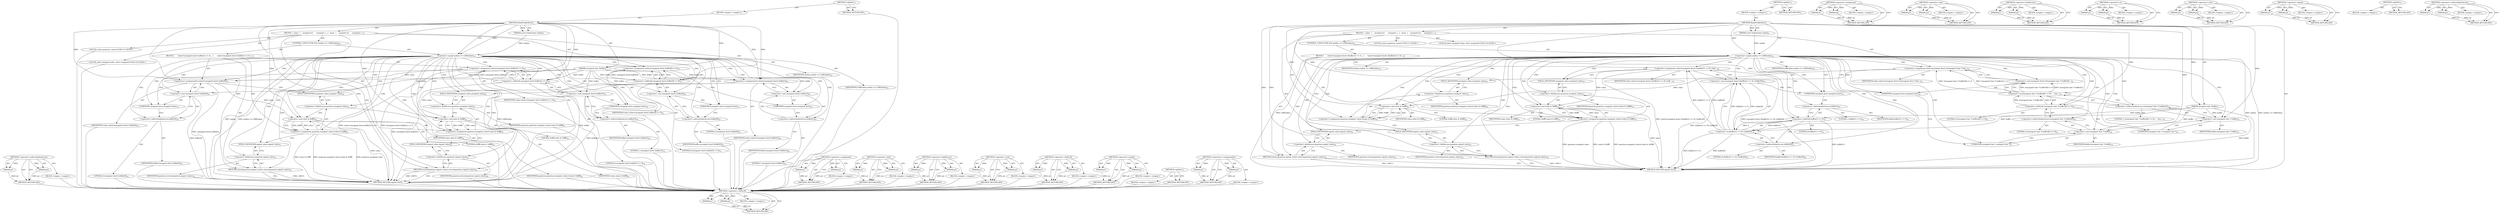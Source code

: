 digraph "&lt;operators&gt;.assignmentOr" {
vulnerable_118 [label=<(METHOD,&lt;operator&gt;.shiftLeft)>];
vulnerable_119 [label=<(PARAM,p1)>];
vulnerable_120 [label=<(PARAM,p2)>];
vulnerable_121 [label=<(BLOCK,&lt;empty&gt;,&lt;empty&gt;)>];
vulnerable_122 [label=<(METHOD_RETURN,ANY)>];
vulnerable_6 [label=<(METHOD,&lt;global&gt;)<SUB>1</SUB>>];
vulnerable_7 [label=<(BLOCK,&lt;empty&gt;,&lt;empty&gt;)<SUB>1</SUB>>];
vulnerable_8 [label=<(METHOD,ReadProfileShort)<SUB>1</SUB>>];
vulnerable_9 [label=<(PARAM,const EndianType endian)<SUB>1</SUB>>];
vulnerable_10 [label=<(PARAM,unsigned char *buffer)<SUB>2</SUB>>];
vulnerable_11 [label=<(BLOCK,{
  union
  {
    unsigned int
      unsigned_v...,{
  union
  {
    unsigned int
      unsigned_v...)<SUB>3</SUB>>];
vulnerable_12 [label="<(LOCAL,union quantum: union)<SUB>11</SUB>>"];
vulnerable_13 [label="<(LOCAL,short unsigned value: short unsigned)<SUB>14</SUB>>"];
vulnerable_14 [label=<(CONTROL_STRUCTURE,IF,if (endian == LSBEndian))<SUB>16</SUB>>];
vulnerable_15 [label=<(&lt;operator&gt;.equals,endian == LSBEndian)<SUB>16</SUB>>];
vulnerable_16 [label=<(IDENTIFIER,endian,endian == LSBEndian)<SUB>16</SUB>>];
vulnerable_17 [label=<(IDENTIFIER,LSBEndian,endian == LSBEndian)<SUB>16</SUB>>];
vulnerable_18 [label=<(BLOCK,{
      value=(unsigned short) ((buffer[1] &lt;&lt; 8...,{
      value=(unsigned short) ((buffer[1] &lt;&lt; 8...)<SUB>17</SUB>>];
vulnerable_19 [label=<(&lt;operator&gt;.assignment,value=(unsigned short) ((buffer[1] &lt;&lt; 8) | buff...)<SUB>18</SUB>>];
vulnerable_20 [label=<(IDENTIFIER,value,value=(unsigned short) ((buffer[1] &lt;&lt; 8) | buff...)<SUB>18</SUB>>];
vulnerable_21 [label=<(&lt;operator&gt;.cast,(unsigned short) ((buffer[1] &lt;&lt; 8) | buffer[0]))<SUB>18</SUB>>];
vulnerable_22 [label=<(UNKNOWN,unsigned short,unsigned short)<SUB>18</SUB>>];
vulnerable_23 [label=<(&lt;operator&gt;.or,(buffer[1] &lt;&lt; 8) | buffer[0])<SUB>18</SUB>>];
vulnerable_24 [label=<(&lt;operator&gt;.shiftLeft,buffer[1] &lt;&lt; 8)<SUB>18</SUB>>];
vulnerable_25 [label=<(&lt;operator&gt;.indirectIndexAccess,buffer[1])<SUB>18</SUB>>];
vulnerable_26 [label=<(IDENTIFIER,buffer,buffer[1] &lt;&lt; 8)<SUB>18</SUB>>];
vulnerable_27 [label=<(LITERAL,1,buffer[1] &lt;&lt; 8)<SUB>18</SUB>>];
vulnerable_28 [label=<(LITERAL,8,buffer[1] &lt;&lt; 8)<SUB>18</SUB>>];
vulnerable_29 [label=<(&lt;operator&gt;.indirectIndexAccess,buffer[0])<SUB>18</SUB>>];
vulnerable_30 [label=<(IDENTIFIER,buffer,(buffer[1] &lt;&lt; 8) | buffer[0])<SUB>18</SUB>>];
vulnerable_31 [label=<(LITERAL,0,(buffer[1] &lt;&lt; 8) | buffer[0])<SUB>18</SUB>>];
vulnerable_32 [label=<(&lt;operator&gt;.assignment,quantum.unsigned_value=(value &amp; 0xffff))<SUB>19</SUB>>];
vulnerable_33 [label=<(&lt;operator&gt;.fieldAccess,quantum.unsigned_value)<SUB>19</SUB>>];
vulnerable_34 [label=<(IDENTIFIER,quantum,quantum.unsigned_value=(value &amp; 0xffff))<SUB>19</SUB>>];
vulnerable_35 [label=<(FIELD_IDENTIFIER,unsigned_value,unsigned_value)<SUB>19</SUB>>];
vulnerable_36 [label=<(&lt;operator&gt;.and,value &amp; 0xffff)<SUB>19</SUB>>];
vulnerable_37 [label=<(IDENTIFIER,value,value &amp; 0xffff)<SUB>19</SUB>>];
vulnerable_38 [label=<(LITERAL,0xffff,value &amp; 0xffff)<SUB>19</SUB>>];
vulnerable_39 [label=<(RETURN,return(quantum.signed_value);,return(quantum.signed_value);)<SUB>20</SUB>>];
vulnerable_40 [label=<(&lt;operator&gt;.fieldAccess,quantum.signed_value)<SUB>20</SUB>>];
vulnerable_41 [label=<(IDENTIFIER,quantum,return(quantum.signed_value);)<SUB>20</SUB>>];
vulnerable_42 [label=<(FIELD_IDENTIFIER,signed_value,signed_value)<SUB>20</SUB>>];
vulnerable_43 [label=<(&lt;operator&gt;.assignment,value=(unsigned short) ((((unsigned char *) buf...)<SUB>22</SUB>>];
vulnerable_44 [label=<(IDENTIFIER,value,value=(unsigned short) ((((unsigned char *) buf...)<SUB>22</SUB>>];
vulnerable_45 [label=<(&lt;operator&gt;.cast,(unsigned short) ((((unsigned char *) buffer)[0...)<SUB>22</SUB>>];
vulnerable_46 [label=<(UNKNOWN,unsigned short,unsigned short)<SUB>22</SUB>>];
vulnerable_47 [label=<(&lt;operator&gt;.or,(((unsigned char *) buffer)[0] &lt;&lt; 8) |
    ((un...)<SUB>22</SUB>>];
vulnerable_48 [label=<(&lt;operator&gt;.shiftLeft,((unsigned char *) buffer)[0] &lt;&lt; 8)<SUB>22</SUB>>];
vulnerable_49 [label=<(&lt;operator&gt;.indirectIndexAccess,((unsigned char *) buffer)[0])<SUB>22</SUB>>];
vulnerable_50 [label=<(&lt;operator&gt;.cast,(unsigned char *) buffer)<SUB>22</SUB>>];
vulnerable_51 [label=<(UNKNOWN,unsigned char *,unsigned char *)<SUB>22</SUB>>];
vulnerable_52 [label=<(IDENTIFIER,buffer,(unsigned char *) buffer)<SUB>22</SUB>>];
vulnerable_53 [label=<(LITERAL,0,((unsigned char *) buffer)[0] &lt;&lt; 8)<SUB>22</SUB>>];
vulnerable_54 [label=<(LITERAL,8,((unsigned char *) buffer)[0] &lt;&lt; 8)<SUB>22</SUB>>];
vulnerable_55 [label=<(&lt;operator&gt;.indirectIndexAccess,((unsigned char *) buffer)[1])<SUB>23</SUB>>];
vulnerable_56 [label=<(&lt;operator&gt;.cast,(unsigned char *) buffer)<SUB>23</SUB>>];
vulnerable_57 [label=<(UNKNOWN,unsigned char *,unsigned char *)<SUB>23</SUB>>];
vulnerable_58 [label=<(IDENTIFIER,buffer,(unsigned char *) buffer)<SUB>23</SUB>>];
vulnerable_59 [label=<(LITERAL,1,(((unsigned char *) buffer)[0] &lt;&lt; 8) |
    ((un...)<SUB>23</SUB>>];
vulnerable_60 [label=<(&lt;operator&gt;.assignment,quantum.unsigned_value=(value &amp; 0xffff))<SUB>24</SUB>>];
vulnerable_61 [label=<(&lt;operator&gt;.fieldAccess,quantum.unsigned_value)<SUB>24</SUB>>];
vulnerable_62 [label=<(IDENTIFIER,quantum,quantum.unsigned_value=(value &amp; 0xffff))<SUB>24</SUB>>];
vulnerable_63 [label=<(FIELD_IDENTIFIER,unsigned_value,unsigned_value)<SUB>24</SUB>>];
vulnerable_64 [label=<(&lt;operator&gt;.and,value &amp; 0xffff)<SUB>24</SUB>>];
vulnerable_65 [label=<(IDENTIFIER,value,value &amp; 0xffff)<SUB>24</SUB>>];
vulnerable_66 [label=<(LITERAL,0xffff,value &amp; 0xffff)<SUB>24</SUB>>];
vulnerable_67 [label=<(RETURN,return(quantum.signed_value);,return(quantum.signed_value);)<SUB>25</SUB>>];
vulnerable_68 [label=<(&lt;operator&gt;.fieldAccess,quantum.signed_value)<SUB>25</SUB>>];
vulnerable_69 [label=<(IDENTIFIER,quantum,return(quantum.signed_value);)<SUB>25</SUB>>];
vulnerable_70 [label=<(FIELD_IDENTIFIER,signed_value,signed_value)<SUB>25</SUB>>];
vulnerable_71 [label=<(METHOD_RETURN,signed short)<SUB>1</SUB>>];
vulnerable_73 [label=<(METHOD_RETURN,ANY)<SUB>1</SUB>>];
vulnerable_103 [label=<(METHOD,&lt;operator&gt;.assignment)>];
vulnerable_104 [label=<(PARAM,p1)>];
vulnerable_105 [label=<(PARAM,p2)>];
vulnerable_106 [label=<(BLOCK,&lt;empty&gt;,&lt;empty&gt;)>];
vulnerable_107 [label=<(METHOD_RETURN,ANY)>];
vulnerable_133 [label=<(METHOD,&lt;operator&gt;.and)>];
vulnerable_134 [label=<(PARAM,p1)>];
vulnerable_135 [label=<(PARAM,p2)>];
vulnerable_136 [label=<(BLOCK,&lt;empty&gt;,&lt;empty&gt;)>];
vulnerable_137 [label=<(METHOD_RETURN,ANY)>];
vulnerable_128 [label=<(METHOD,&lt;operator&gt;.fieldAccess)>];
vulnerable_129 [label=<(PARAM,p1)>];
vulnerable_130 [label=<(PARAM,p2)>];
vulnerable_131 [label=<(BLOCK,&lt;empty&gt;,&lt;empty&gt;)>];
vulnerable_132 [label=<(METHOD_RETURN,ANY)>];
vulnerable_113 [label=<(METHOD,&lt;operator&gt;.or)>];
vulnerable_114 [label=<(PARAM,p1)>];
vulnerable_115 [label=<(PARAM,p2)>];
vulnerable_116 [label=<(BLOCK,&lt;empty&gt;,&lt;empty&gt;)>];
vulnerable_117 [label=<(METHOD_RETURN,ANY)>];
vulnerable_108 [label=<(METHOD,&lt;operator&gt;.cast)>];
vulnerable_109 [label=<(PARAM,p1)>];
vulnerable_110 [label=<(PARAM,p2)>];
vulnerable_111 [label=<(BLOCK,&lt;empty&gt;,&lt;empty&gt;)>];
vulnerable_112 [label=<(METHOD_RETURN,ANY)>];
vulnerable_98 [label=<(METHOD,&lt;operator&gt;.equals)>];
vulnerable_99 [label=<(PARAM,p1)>];
vulnerable_100 [label=<(PARAM,p2)>];
vulnerable_101 [label=<(BLOCK,&lt;empty&gt;,&lt;empty&gt;)>];
vulnerable_102 [label=<(METHOD_RETURN,ANY)>];
vulnerable_92 [label=<(METHOD,&lt;global&gt;)<SUB>1</SUB>>];
vulnerable_93 [label=<(BLOCK,&lt;empty&gt;,&lt;empty&gt;)>];
vulnerable_94 [label=<(METHOD_RETURN,ANY)>];
vulnerable_123 [label=<(METHOD,&lt;operator&gt;.indirectIndexAccess)>];
vulnerable_124 [label=<(PARAM,p1)>];
vulnerable_125 [label=<(PARAM,p2)>];
vulnerable_126 [label=<(BLOCK,&lt;empty&gt;,&lt;empty&gt;)>];
vulnerable_127 [label=<(METHOD_RETURN,ANY)>];
fixed_120 [label=<(METHOD,&lt;operator&gt;.indirectIndexAccess)>];
fixed_121 [label=<(PARAM,p1)>];
fixed_122 [label=<(PARAM,p2)>];
fixed_123 [label=<(BLOCK,&lt;empty&gt;,&lt;empty&gt;)>];
fixed_124 [label=<(METHOD_RETURN,ANY)>];
fixed_6 [label=<(METHOD,&lt;global&gt;)<SUB>1</SUB>>];
fixed_7 [label=<(BLOCK,&lt;empty&gt;,&lt;empty&gt;)<SUB>1</SUB>>];
fixed_8 [label=<(METHOD,ReadProfileShort)<SUB>1</SUB>>];
fixed_9 [label=<(PARAM,const EndianType endian)<SUB>1</SUB>>];
fixed_10 [label=<(PARAM,unsigned char *buffer)<SUB>2</SUB>>];
fixed_11 [label=<(BLOCK,{
  union
  {
    unsigned int
      unsigned_v...,{
  union
  {
    unsigned int
      unsigned_v...)<SUB>3</SUB>>];
fixed_12 [label="<(LOCAL,union quantum: union)<SUB>11</SUB>>"];
fixed_13 [label="<(LOCAL,short unsigned value: short unsigned)<SUB>14</SUB>>"];
fixed_14 [label=<(CONTROL_STRUCTURE,IF,if (endian == LSBEndian))<SUB>16</SUB>>];
fixed_15 [label=<(&lt;operator&gt;.equals,endian == LSBEndian)<SUB>16</SUB>>];
fixed_16 [label=<(IDENTIFIER,endian,endian == LSBEndian)<SUB>16</SUB>>];
fixed_17 [label=<(IDENTIFIER,LSBEndian,endian == LSBEndian)<SUB>16</SUB>>];
fixed_18 [label=<(BLOCK,{
      value=(unsigned short) buffer[1] &lt;&lt; 8;
...,{
      value=(unsigned short) buffer[1] &lt;&lt; 8;
...)<SUB>17</SUB>>];
fixed_19 [label=<(&lt;operator&gt;.assignment,value=(unsigned short) buffer[1] &lt;&lt; 8)<SUB>18</SUB>>];
fixed_20 [label=<(IDENTIFIER,value,value=(unsigned short) buffer[1] &lt;&lt; 8)<SUB>18</SUB>>];
fixed_21 [label=<(&lt;operator&gt;.shiftLeft,(unsigned short) buffer[1] &lt;&lt; 8)<SUB>18</SUB>>];
fixed_22 [label=<(&lt;operator&gt;.cast,(unsigned short) buffer[1])<SUB>18</SUB>>];
fixed_23 [label=<(UNKNOWN,unsigned short,unsigned short)<SUB>18</SUB>>];
fixed_24 [label=<(&lt;operator&gt;.indirectIndexAccess,buffer[1])<SUB>18</SUB>>];
fixed_25 [label=<(IDENTIFIER,buffer,(unsigned short) buffer[1])<SUB>18</SUB>>];
fixed_26 [label=<(LITERAL,1,(unsigned short) buffer[1])<SUB>18</SUB>>];
fixed_27 [label=<(LITERAL,8,(unsigned short) buffer[1] &lt;&lt; 8)<SUB>18</SUB>>];
fixed_28 [label=<(&lt;operators&gt;.assignmentOr,value|=(unsigned short) buffer[0])<SUB>19</SUB>>];
fixed_29 [label=<(IDENTIFIER,value,value|=(unsigned short) buffer[0])<SUB>19</SUB>>];
fixed_30 [label=<(&lt;operator&gt;.cast,(unsigned short) buffer[0])<SUB>19</SUB>>];
fixed_31 [label=<(UNKNOWN,unsigned short,unsigned short)<SUB>19</SUB>>];
fixed_32 [label=<(&lt;operator&gt;.indirectIndexAccess,buffer[0])<SUB>19</SUB>>];
fixed_33 [label=<(IDENTIFIER,buffer,(unsigned short) buffer[0])<SUB>19</SUB>>];
fixed_34 [label=<(LITERAL,0,(unsigned short) buffer[0])<SUB>19</SUB>>];
fixed_35 [label=<(&lt;operator&gt;.assignment,quantum.unsigned_value=value &amp; 0xffff)<SUB>20</SUB>>];
fixed_36 [label=<(&lt;operator&gt;.fieldAccess,quantum.unsigned_value)<SUB>20</SUB>>];
fixed_37 [label=<(IDENTIFIER,quantum,quantum.unsigned_value=value &amp; 0xffff)<SUB>20</SUB>>];
fixed_38 [label=<(FIELD_IDENTIFIER,unsigned_value,unsigned_value)<SUB>20</SUB>>];
fixed_39 [label=<(&lt;operator&gt;.and,value &amp; 0xffff)<SUB>20</SUB>>];
fixed_40 [label=<(IDENTIFIER,value,value &amp; 0xffff)<SUB>20</SUB>>];
fixed_41 [label=<(LITERAL,0xffff,value &amp; 0xffff)<SUB>20</SUB>>];
fixed_42 [label=<(RETURN,return(quantum.signed_value);,return(quantum.signed_value);)<SUB>21</SUB>>];
fixed_43 [label=<(&lt;operator&gt;.fieldAccess,quantum.signed_value)<SUB>21</SUB>>];
fixed_44 [label=<(IDENTIFIER,quantum,return(quantum.signed_value);)<SUB>21</SUB>>];
fixed_45 [label=<(FIELD_IDENTIFIER,signed_value,signed_value)<SUB>21</SUB>>];
fixed_46 [label=<(&lt;operator&gt;.assignment,value=(unsigned short) buffer[0] &lt;&lt; 8)<SUB>23</SUB>>];
fixed_47 [label=<(IDENTIFIER,value,value=(unsigned short) buffer[0] &lt;&lt; 8)<SUB>23</SUB>>];
fixed_48 [label=<(&lt;operator&gt;.shiftLeft,(unsigned short) buffer[0] &lt;&lt; 8)<SUB>23</SUB>>];
fixed_49 [label=<(&lt;operator&gt;.cast,(unsigned short) buffer[0])<SUB>23</SUB>>];
fixed_50 [label=<(UNKNOWN,unsigned short,unsigned short)<SUB>23</SUB>>];
fixed_51 [label=<(&lt;operator&gt;.indirectIndexAccess,buffer[0])<SUB>23</SUB>>];
fixed_52 [label=<(IDENTIFIER,buffer,(unsigned short) buffer[0])<SUB>23</SUB>>];
fixed_53 [label=<(LITERAL,0,(unsigned short) buffer[0])<SUB>23</SUB>>];
fixed_54 [label=<(LITERAL,8,(unsigned short) buffer[0] &lt;&lt; 8)<SUB>23</SUB>>];
fixed_55 [label=<(&lt;operators&gt;.assignmentOr,value|=(unsigned short) buffer[1])<SUB>24</SUB>>];
fixed_56 [label=<(IDENTIFIER,value,value|=(unsigned short) buffer[1])<SUB>24</SUB>>];
fixed_57 [label=<(&lt;operator&gt;.cast,(unsigned short) buffer[1])<SUB>24</SUB>>];
fixed_58 [label=<(UNKNOWN,unsigned short,unsigned short)<SUB>24</SUB>>];
fixed_59 [label=<(&lt;operator&gt;.indirectIndexAccess,buffer[1])<SUB>24</SUB>>];
fixed_60 [label=<(IDENTIFIER,buffer,(unsigned short) buffer[1])<SUB>24</SUB>>];
fixed_61 [label=<(LITERAL,1,(unsigned short) buffer[1])<SUB>24</SUB>>];
fixed_62 [label=<(&lt;operator&gt;.assignment,quantum.unsigned_value=value &amp; 0xffff)<SUB>25</SUB>>];
fixed_63 [label=<(&lt;operator&gt;.fieldAccess,quantum.unsigned_value)<SUB>25</SUB>>];
fixed_64 [label=<(IDENTIFIER,quantum,quantum.unsigned_value=value &amp; 0xffff)<SUB>25</SUB>>];
fixed_65 [label=<(FIELD_IDENTIFIER,unsigned_value,unsigned_value)<SUB>25</SUB>>];
fixed_66 [label=<(&lt;operator&gt;.and,value &amp; 0xffff)<SUB>25</SUB>>];
fixed_67 [label=<(IDENTIFIER,value,value &amp; 0xffff)<SUB>25</SUB>>];
fixed_68 [label=<(LITERAL,0xffff,value &amp; 0xffff)<SUB>25</SUB>>];
fixed_69 [label=<(RETURN,return(quantum.signed_value);,return(quantum.signed_value);)<SUB>26</SUB>>];
fixed_70 [label=<(&lt;operator&gt;.fieldAccess,quantum.signed_value)<SUB>26</SUB>>];
fixed_71 [label=<(IDENTIFIER,quantum,return(quantum.signed_value);)<SUB>26</SUB>>];
fixed_72 [label=<(FIELD_IDENTIFIER,signed_value,signed_value)<SUB>26</SUB>>];
fixed_73 [label=<(METHOD_RETURN,signed short)<SUB>1</SUB>>];
fixed_75 [label=<(METHOD_RETURN,ANY)<SUB>1</SUB>>];
fixed_105 [label=<(METHOD,&lt;operator&gt;.assignment)>];
fixed_106 [label=<(PARAM,p1)>];
fixed_107 [label=<(PARAM,p2)>];
fixed_108 [label=<(BLOCK,&lt;empty&gt;,&lt;empty&gt;)>];
fixed_109 [label=<(METHOD_RETURN,ANY)>];
fixed_135 [label=<(METHOD,&lt;operator&gt;.and)>];
fixed_136 [label=<(PARAM,p1)>];
fixed_137 [label=<(PARAM,p2)>];
fixed_138 [label=<(BLOCK,&lt;empty&gt;,&lt;empty&gt;)>];
fixed_139 [label=<(METHOD_RETURN,ANY)>];
fixed_130 [label=<(METHOD,&lt;operator&gt;.fieldAccess)>];
fixed_131 [label=<(PARAM,p1)>];
fixed_132 [label=<(PARAM,p2)>];
fixed_133 [label=<(BLOCK,&lt;empty&gt;,&lt;empty&gt;)>];
fixed_134 [label=<(METHOD_RETURN,ANY)>];
fixed_115 [label=<(METHOD,&lt;operator&gt;.cast)>];
fixed_116 [label=<(PARAM,p1)>];
fixed_117 [label=<(PARAM,p2)>];
fixed_118 [label=<(BLOCK,&lt;empty&gt;,&lt;empty&gt;)>];
fixed_119 [label=<(METHOD_RETURN,ANY)>];
fixed_110 [label=<(METHOD,&lt;operator&gt;.shiftLeft)>];
fixed_111 [label=<(PARAM,p1)>];
fixed_112 [label=<(PARAM,p2)>];
fixed_113 [label=<(BLOCK,&lt;empty&gt;,&lt;empty&gt;)>];
fixed_114 [label=<(METHOD_RETURN,ANY)>];
fixed_100 [label=<(METHOD,&lt;operator&gt;.equals)>];
fixed_101 [label=<(PARAM,p1)>];
fixed_102 [label=<(PARAM,p2)>];
fixed_103 [label=<(BLOCK,&lt;empty&gt;,&lt;empty&gt;)>];
fixed_104 [label=<(METHOD_RETURN,ANY)>];
fixed_94 [label=<(METHOD,&lt;global&gt;)<SUB>1</SUB>>];
fixed_95 [label=<(BLOCK,&lt;empty&gt;,&lt;empty&gt;)>];
fixed_96 [label=<(METHOD_RETURN,ANY)>];
fixed_125 [label=<(METHOD,&lt;operators&gt;.assignmentOr)>];
fixed_126 [label=<(PARAM,p1)>];
fixed_127 [label=<(PARAM,p2)>];
fixed_128 [label=<(BLOCK,&lt;empty&gt;,&lt;empty&gt;)>];
fixed_129 [label=<(METHOD_RETURN,ANY)>];
vulnerable_118 -> vulnerable_119  [key=0, label="AST: "];
vulnerable_118 -> vulnerable_119  [key=1, label="DDG: "];
vulnerable_118 -> vulnerable_121  [key=0, label="AST: "];
vulnerable_118 -> vulnerable_120  [key=0, label="AST: "];
vulnerable_118 -> vulnerable_120  [key=1, label="DDG: "];
vulnerable_118 -> vulnerable_122  [key=0, label="AST: "];
vulnerable_118 -> vulnerable_122  [key=1, label="CFG: "];
vulnerable_119 -> vulnerable_122  [key=0, label="DDG: p1"];
vulnerable_120 -> vulnerable_122  [key=0, label="DDG: p2"];
vulnerable_6 -> vulnerable_7  [key=0, label="AST: "];
vulnerable_6 -> vulnerable_73  [key=0, label="AST: "];
vulnerable_6 -> vulnerable_73  [key=1, label="CFG: "];
vulnerable_7 -> vulnerable_8  [key=0, label="AST: "];
vulnerable_8 -> vulnerable_9  [key=0, label="AST: "];
vulnerable_8 -> vulnerable_9  [key=1, label="DDG: "];
vulnerable_8 -> vulnerable_10  [key=0, label="AST: "];
vulnerable_8 -> vulnerable_10  [key=1, label="DDG: "];
vulnerable_8 -> vulnerable_11  [key=0, label="AST: "];
vulnerable_8 -> vulnerable_71  [key=0, label="AST: "];
vulnerable_8 -> vulnerable_15  [key=0, label="CFG: "];
vulnerable_8 -> vulnerable_15  [key=1, label="DDG: "];
vulnerable_8 -> vulnerable_67  [key=0, label="DDG: "];
vulnerable_8 -> vulnerable_39  [key=0, label="DDG: "];
vulnerable_8 -> vulnerable_64  [key=0, label="DDG: "];
vulnerable_8 -> vulnerable_36  [key=0, label="DDG: "];
vulnerable_8 -> vulnerable_48  [key=0, label="DDG: "];
vulnerable_8 -> vulnerable_56  [key=0, label="DDG: "];
vulnerable_8 -> vulnerable_24  [key=0, label="DDG: "];
vulnerable_8 -> vulnerable_50  [key=0, label="DDG: "];
vulnerable_9 -> vulnerable_15  [key=0, label="DDG: endian"];
vulnerable_10 -> vulnerable_71  [key=0, label="DDG: buffer"];
vulnerable_10 -> vulnerable_23  [key=0, label="DDG: buffer"];
vulnerable_10 -> vulnerable_56  [key=0, label="DDG: buffer"];
vulnerable_10 -> vulnerable_24  [key=0, label="DDG: buffer"];
vulnerable_10 -> vulnerable_50  [key=0, label="DDG: buffer"];
vulnerable_11 -> vulnerable_12  [key=0, label="AST: "];
vulnerable_11 -> vulnerable_13  [key=0, label="AST: "];
vulnerable_11 -> vulnerable_14  [key=0, label="AST: "];
vulnerable_11 -> vulnerable_43  [key=0, label="AST: "];
vulnerable_11 -> vulnerable_60  [key=0, label="AST: "];
vulnerable_11 -> vulnerable_67  [key=0, label="AST: "];
vulnerable_14 -> vulnerable_15  [key=0, label="AST: "];
vulnerable_14 -> vulnerable_18  [key=0, label="AST: "];
vulnerable_15 -> vulnerable_16  [key=0, label="AST: "];
vulnerable_15 -> vulnerable_17  [key=0, label="AST: "];
vulnerable_15 -> vulnerable_22  [key=0, label="CFG: "];
vulnerable_15 -> vulnerable_22  [key=1, label="CDG: "];
vulnerable_15 -> vulnerable_46  [key=0, label="CFG: "];
vulnerable_15 -> vulnerable_46  [key=1, label="CDG: "];
vulnerable_15 -> vulnerable_71  [key=0, label="DDG: endian"];
vulnerable_15 -> vulnerable_71  [key=1, label="DDG: endian == LSBEndian"];
vulnerable_15 -> vulnerable_71  [key=2, label="DDG: LSBEndian"];
vulnerable_15 -> vulnerable_47  [key=0, label="CDG: "];
vulnerable_15 -> vulnerable_21  [key=0, label="CDG: "];
vulnerable_15 -> vulnerable_48  [key=0, label="CDG: "];
vulnerable_15 -> vulnerable_32  [key=0, label="CDG: "];
vulnerable_15 -> vulnerable_68  [key=0, label="CDG: "];
vulnerable_15 -> vulnerable_49  [key=0, label="CDG: "];
vulnerable_15 -> vulnerable_60  [key=0, label="CDG: "];
vulnerable_15 -> vulnerable_64  [key=0, label="CDG: "];
vulnerable_15 -> vulnerable_42  [key=0, label="CDG: "];
vulnerable_15 -> vulnerable_51  [key=0, label="CDG: "];
vulnerable_15 -> vulnerable_57  [key=0, label="CDG: "];
vulnerable_15 -> vulnerable_19  [key=0, label="CDG: "];
vulnerable_15 -> vulnerable_25  [key=0, label="CDG: "];
vulnerable_15 -> vulnerable_56  [key=0, label="CDG: "];
vulnerable_15 -> vulnerable_67  [key=0, label="CDG: "];
vulnerable_15 -> vulnerable_45  [key=0, label="CDG: "];
vulnerable_15 -> vulnerable_40  [key=0, label="CDG: "];
vulnerable_15 -> vulnerable_29  [key=0, label="CDG: "];
vulnerable_15 -> vulnerable_50  [key=0, label="CDG: "];
vulnerable_15 -> vulnerable_35  [key=0, label="CDG: "];
vulnerable_15 -> vulnerable_43  [key=0, label="CDG: "];
vulnerable_15 -> vulnerable_24  [key=0, label="CDG: "];
vulnerable_15 -> vulnerable_33  [key=0, label="CDG: "];
vulnerable_15 -> vulnerable_61  [key=0, label="CDG: "];
vulnerable_15 -> vulnerable_23  [key=0, label="CDG: "];
vulnerable_15 -> vulnerable_36  [key=0, label="CDG: "];
vulnerable_15 -> vulnerable_70  [key=0, label="CDG: "];
vulnerable_15 -> vulnerable_63  [key=0, label="CDG: "];
vulnerable_15 -> vulnerable_55  [key=0, label="CDG: "];
vulnerable_15 -> vulnerable_39  [key=0, label="CDG: "];
vulnerable_18 -> vulnerable_19  [key=0, label="AST: "];
vulnerable_18 -> vulnerable_32  [key=0, label="AST: "];
vulnerable_18 -> vulnerable_39  [key=0, label="AST: "];
vulnerable_19 -> vulnerable_20  [key=0, label="AST: "];
vulnerable_19 -> vulnerable_21  [key=0, label="AST: "];
vulnerable_19 -> vulnerable_35  [key=0, label="CFG: "];
vulnerable_19 -> vulnerable_71  [key=0, label="DDG: (unsigned short) ((buffer[1] &lt;&lt; 8) | buffer[0])"];
vulnerable_19 -> vulnerable_71  [key=1, label="DDG: value=(unsigned short) ((buffer[1] &lt;&lt; 8) | buffer[0])"];
vulnerable_19 -> vulnerable_36  [key=0, label="DDG: value"];
vulnerable_21 -> vulnerable_22  [key=0, label="AST: "];
vulnerable_21 -> vulnerable_23  [key=0, label="AST: "];
vulnerable_21 -> vulnerable_19  [key=0, label="CFG: "];
vulnerable_21 -> vulnerable_71  [key=0, label="DDG: (buffer[1] &lt;&lt; 8) | buffer[0]"];
vulnerable_22 -> vulnerable_25  [key=0, label="CFG: "];
vulnerable_23 -> vulnerable_24  [key=0, label="AST: "];
vulnerable_23 -> vulnerable_29  [key=0, label="AST: "];
vulnerable_23 -> vulnerable_21  [key=0, label="CFG: "];
vulnerable_23 -> vulnerable_21  [key=1, label="DDG: buffer[1] &lt;&lt; 8"];
vulnerable_23 -> vulnerable_21  [key=2, label="DDG: buffer[0]"];
vulnerable_23 -> vulnerable_71  [key=0, label="DDG: buffer[1] &lt;&lt; 8"];
vulnerable_23 -> vulnerable_71  [key=1, label="DDG: buffer[0]"];
vulnerable_23 -> vulnerable_19  [key=0, label="DDG: buffer[1] &lt;&lt; 8"];
vulnerable_23 -> vulnerable_19  [key=1, label="DDG: buffer[0]"];
vulnerable_24 -> vulnerable_25  [key=0, label="AST: "];
vulnerable_24 -> vulnerable_28  [key=0, label="AST: "];
vulnerable_24 -> vulnerable_29  [key=0, label="CFG: "];
vulnerable_24 -> vulnerable_71  [key=0, label="DDG: buffer[1]"];
vulnerable_24 -> vulnerable_23  [key=0, label="DDG: buffer[1]"];
vulnerable_24 -> vulnerable_23  [key=1, label="DDG: 8"];
vulnerable_25 -> vulnerable_26  [key=0, label="AST: "];
vulnerable_25 -> vulnerable_27  [key=0, label="AST: "];
vulnerable_25 -> vulnerable_24  [key=0, label="CFG: "];
vulnerable_29 -> vulnerable_30  [key=0, label="AST: "];
vulnerable_29 -> vulnerable_31  [key=0, label="AST: "];
vulnerable_29 -> vulnerable_23  [key=0, label="CFG: "];
vulnerable_32 -> vulnerable_33  [key=0, label="AST: "];
vulnerable_32 -> vulnerable_36  [key=0, label="AST: "];
vulnerable_32 -> vulnerable_42  [key=0, label="CFG: "];
vulnerable_32 -> vulnerable_71  [key=0, label="DDG: quantum.unsigned_value"];
vulnerable_32 -> vulnerable_71  [key=1, label="DDG: value &amp; 0xffff"];
vulnerable_32 -> vulnerable_71  [key=2, label="DDG: quantum.unsigned_value=(value &amp; 0xffff)"];
vulnerable_33 -> vulnerable_34  [key=0, label="AST: "];
vulnerable_33 -> vulnerable_35  [key=0, label="AST: "];
vulnerable_33 -> vulnerable_36  [key=0, label="CFG: "];
vulnerable_35 -> vulnerable_33  [key=0, label="CFG: "];
vulnerable_36 -> vulnerable_37  [key=0, label="AST: "];
vulnerable_36 -> vulnerable_38  [key=0, label="AST: "];
vulnerable_36 -> vulnerable_32  [key=0, label="CFG: "];
vulnerable_36 -> vulnerable_32  [key=1, label="DDG: value"];
vulnerable_36 -> vulnerable_32  [key=2, label="DDG: 0xffff"];
vulnerable_36 -> vulnerable_71  [key=0, label="DDG: value"];
vulnerable_39 -> vulnerable_40  [key=0, label="AST: "];
vulnerable_39 -> vulnerable_71  [key=0, label="CFG: "];
vulnerable_39 -> vulnerable_71  [key=1, label="DDG: &lt;RET&gt;"];
vulnerable_40 -> vulnerable_41  [key=0, label="AST: "];
vulnerable_40 -> vulnerable_42  [key=0, label="AST: "];
vulnerable_40 -> vulnerable_39  [key=0, label="CFG: "];
vulnerable_42 -> vulnerable_40  [key=0, label="CFG: "];
vulnerable_43 -> vulnerable_44  [key=0, label="AST: "];
vulnerable_43 -> vulnerable_45  [key=0, label="AST: "];
vulnerable_43 -> vulnerable_63  [key=0, label="CFG: "];
vulnerable_43 -> vulnerable_64  [key=0, label="DDG: value"];
vulnerable_45 -> vulnerable_46  [key=0, label="AST: "];
vulnerable_45 -> vulnerable_47  [key=0, label="AST: "];
vulnerable_45 -> vulnerable_43  [key=0, label="CFG: "];
vulnerable_46 -> vulnerable_51  [key=0, label="CFG: "];
vulnerable_47 -> vulnerable_48  [key=0, label="AST: "];
vulnerable_47 -> vulnerable_55  [key=0, label="AST: "];
vulnerable_47 -> vulnerable_45  [key=0, label="CFG: "];
vulnerable_47 -> vulnerable_45  [key=1, label="DDG: ((unsigned char *) buffer)[0] &lt;&lt; 8"];
vulnerable_47 -> vulnerable_45  [key=2, label="DDG: ((unsigned char *) buffer)[1]"];
vulnerable_47 -> vulnerable_43  [key=0, label="DDG: ((unsigned char *) buffer)[0] &lt;&lt; 8"];
vulnerable_47 -> vulnerable_43  [key=1, label="DDG: ((unsigned char *) buffer)[1]"];
vulnerable_48 -> vulnerable_49  [key=0, label="AST: "];
vulnerable_48 -> vulnerable_54  [key=0, label="AST: "];
vulnerable_48 -> vulnerable_57  [key=0, label="CFG: "];
vulnerable_48 -> vulnerable_47  [key=0, label="DDG: ((unsigned char *) buffer)[0]"];
vulnerable_48 -> vulnerable_47  [key=1, label="DDG: 8"];
vulnerable_49 -> vulnerable_50  [key=0, label="AST: "];
vulnerable_49 -> vulnerable_53  [key=0, label="AST: "];
vulnerable_49 -> vulnerable_48  [key=0, label="CFG: "];
vulnerable_50 -> vulnerable_51  [key=0, label="AST: "];
vulnerable_50 -> vulnerable_52  [key=0, label="AST: "];
vulnerable_50 -> vulnerable_49  [key=0, label="CFG: "];
vulnerable_51 -> vulnerable_50  [key=0, label="CFG: "];
vulnerable_55 -> vulnerable_56  [key=0, label="AST: "];
vulnerable_55 -> vulnerable_59  [key=0, label="AST: "];
vulnerable_55 -> vulnerable_47  [key=0, label="CFG: "];
vulnerable_56 -> vulnerable_57  [key=0, label="AST: "];
vulnerable_56 -> vulnerable_58  [key=0, label="AST: "];
vulnerable_56 -> vulnerable_55  [key=0, label="CFG: "];
vulnerable_57 -> vulnerable_56  [key=0, label="CFG: "];
vulnerable_60 -> vulnerable_61  [key=0, label="AST: "];
vulnerable_60 -> vulnerable_64  [key=0, label="AST: "];
vulnerable_60 -> vulnerable_70  [key=0, label="CFG: "];
vulnerable_61 -> vulnerable_62  [key=0, label="AST: "];
vulnerable_61 -> vulnerable_63  [key=0, label="AST: "];
vulnerable_61 -> vulnerable_64  [key=0, label="CFG: "];
vulnerable_63 -> vulnerable_61  [key=0, label="CFG: "];
vulnerable_64 -> vulnerable_65  [key=0, label="AST: "];
vulnerable_64 -> vulnerable_66  [key=0, label="AST: "];
vulnerable_64 -> vulnerable_60  [key=0, label="CFG: "];
vulnerable_64 -> vulnerable_60  [key=1, label="DDG: value"];
vulnerable_64 -> vulnerable_60  [key=2, label="DDG: 0xffff"];
vulnerable_67 -> vulnerable_68  [key=0, label="AST: "];
vulnerable_67 -> vulnerable_71  [key=0, label="CFG: "];
vulnerable_67 -> vulnerable_71  [key=1, label="DDG: &lt;RET&gt;"];
vulnerable_68 -> vulnerable_69  [key=0, label="AST: "];
vulnerable_68 -> vulnerable_70  [key=0, label="AST: "];
vulnerable_68 -> vulnerable_67  [key=0, label="CFG: "];
vulnerable_70 -> vulnerable_68  [key=0, label="CFG: "];
vulnerable_103 -> vulnerable_104  [key=0, label="AST: "];
vulnerable_103 -> vulnerable_104  [key=1, label="DDG: "];
vulnerable_103 -> vulnerable_106  [key=0, label="AST: "];
vulnerable_103 -> vulnerable_105  [key=0, label="AST: "];
vulnerable_103 -> vulnerable_105  [key=1, label="DDG: "];
vulnerable_103 -> vulnerable_107  [key=0, label="AST: "];
vulnerable_103 -> vulnerable_107  [key=1, label="CFG: "];
vulnerable_104 -> vulnerable_107  [key=0, label="DDG: p1"];
vulnerable_105 -> vulnerable_107  [key=0, label="DDG: p2"];
vulnerable_133 -> vulnerable_134  [key=0, label="AST: "];
vulnerable_133 -> vulnerable_134  [key=1, label="DDG: "];
vulnerable_133 -> vulnerable_136  [key=0, label="AST: "];
vulnerable_133 -> vulnerable_135  [key=0, label="AST: "];
vulnerable_133 -> vulnerable_135  [key=1, label="DDG: "];
vulnerable_133 -> vulnerable_137  [key=0, label="AST: "];
vulnerable_133 -> vulnerable_137  [key=1, label="CFG: "];
vulnerable_134 -> vulnerable_137  [key=0, label="DDG: p1"];
vulnerable_135 -> vulnerable_137  [key=0, label="DDG: p2"];
vulnerable_128 -> vulnerable_129  [key=0, label="AST: "];
vulnerable_128 -> vulnerable_129  [key=1, label="DDG: "];
vulnerable_128 -> vulnerable_131  [key=0, label="AST: "];
vulnerable_128 -> vulnerable_130  [key=0, label="AST: "];
vulnerable_128 -> vulnerable_130  [key=1, label="DDG: "];
vulnerable_128 -> vulnerable_132  [key=0, label="AST: "];
vulnerable_128 -> vulnerable_132  [key=1, label="CFG: "];
vulnerable_129 -> vulnerable_132  [key=0, label="DDG: p1"];
vulnerable_130 -> vulnerable_132  [key=0, label="DDG: p2"];
vulnerable_113 -> vulnerable_114  [key=0, label="AST: "];
vulnerable_113 -> vulnerable_114  [key=1, label="DDG: "];
vulnerable_113 -> vulnerable_116  [key=0, label="AST: "];
vulnerable_113 -> vulnerable_115  [key=0, label="AST: "];
vulnerable_113 -> vulnerable_115  [key=1, label="DDG: "];
vulnerable_113 -> vulnerable_117  [key=0, label="AST: "];
vulnerable_113 -> vulnerable_117  [key=1, label="CFG: "];
vulnerable_114 -> vulnerable_117  [key=0, label="DDG: p1"];
vulnerable_115 -> vulnerable_117  [key=0, label="DDG: p2"];
vulnerable_108 -> vulnerable_109  [key=0, label="AST: "];
vulnerable_108 -> vulnerable_109  [key=1, label="DDG: "];
vulnerable_108 -> vulnerable_111  [key=0, label="AST: "];
vulnerable_108 -> vulnerable_110  [key=0, label="AST: "];
vulnerable_108 -> vulnerable_110  [key=1, label="DDG: "];
vulnerable_108 -> vulnerable_112  [key=0, label="AST: "];
vulnerable_108 -> vulnerable_112  [key=1, label="CFG: "];
vulnerable_109 -> vulnerable_112  [key=0, label="DDG: p1"];
vulnerable_110 -> vulnerable_112  [key=0, label="DDG: p2"];
vulnerable_98 -> vulnerable_99  [key=0, label="AST: "];
vulnerable_98 -> vulnerable_99  [key=1, label="DDG: "];
vulnerable_98 -> vulnerable_101  [key=0, label="AST: "];
vulnerable_98 -> vulnerable_100  [key=0, label="AST: "];
vulnerable_98 -> vulnerable_100  [key=1, label="DDG: "];
vulnerable_98 -> vulnerable_102  [key=0, label="AST: "];
vulnerable_98 -> vulnerable_102  [key=1, label="CFG: "];
vulnerable_99 -> vulnerable_102  [key=0, label="DDG: p1"];
vulnerable_100 -> vulnerable_102  [key=0, label="DDG: p2"];
vulnerable_92 -> vulnerable_93  [key=0, label="AST: "];
vulnerable_92 -> vulnerable_94  [key=0, label="AST: "];
vulnerable_92 -> vulnerable_94  [key=1, label="CFG: "];
vulnerable_123 -> vulnerable_124  [key=0, label="AST: "];
vulnerable_123 -> vulnerable_124  [key=1, label="DDG: "];
vulnerable_123 -> vulnerable_126  [key=0, label="AST: "];
vulnerable_123 -> vulnerable_125  [key=0, label="AST: "];
vulnerable_123 -> vulnerable_125  [key=1, label="DDG: "];
vulnerable_123 -> vulnerable_127  [key=0, label="AST: "];
vulnerable_123 -> vulnerable_127  [key=1, label="CFG: "];
vulnerable_124 -> vulnerable_127  [key=0, label="DDG: p1"];
vulnerable_125 -> vulnerable_127  [key=0, label="DDG: p2"];
fixed_120 -> fixed_121  [key=0, label="AST: "];
fixed_120 -> fixed_121  [key=1, label="DDG: "];
fixed_120 -> fixed_123  [key=0, label="AST: "];
fixed_120 -> fixed_122  [key=0, label="AST: "];
fixed_120 -> fixed_122  [key=1, label="DDG: "];
fixed_120 -> fixed_124  [key=0, label="AST: "];
fixed_120 -> fixed_124  [key=1, label="CFG: "];
fixed_121 -> fixed_124  [key=0, label="DDG: p1"];
fixed_122 -> fixed_124  [key=0, label="DDG: p2"];
fixed_123 -> vulnerable_118  [key=0];
fixed_124 -> vulnerable_118  [key=0];
fixed_6 -> fixed_7  [key=0, label="AST: "];
fixed_6 -> fixed_75  [key=0, label="AST: "];
fixed_6 -> fixed_75  [key=1, label="CFG: "];
fixed_7 -> fixed_8  [key=0, label="AST: "];
fixed_8 -> fixed_9  [key=0, label="AST: "];
fixed_8 -> fixed_9  [key=1, label="DDG: "];
fixed_8 -> fixed_10  [key=0, label="AST: "];
fixed_8 -> fixed_10  [key=1, label="DDG: "];
fixed_8 -> fixed_11  [key=0, label="AST: "];
fixed_8 -> fixed_73  [key=0, label="AST: "];
fixed_8 -> fixed_15  [key=0, label="CFG: "];
fixed_8 -> fixed_15  [key=1, label="DDG: "];
fixed_8 -> fixed_69  [key=0, label="DDG: "];
fixed_8 -> fixed_55  [key=0, label="DDG: "];
fixed_8 -> fixed_42  [key=0, label="DDG: "];
fixed_8 -> fixed_48  [key=0, label="DDG: "];
fixed_8 -> fixed_66  [key=0, label="DDG: "];
fixed_8 -> fixed_28  [key=0, label="DDG: "];
fixed_8 -> fixed_21  [key=0, label="DDG: "];
fixed_8 -> fixed_39  [key=0, label="DDG: "];
fixed_9 -> fixed_15  [key=0, label="DDG: endian"];
fixed_10 -> fixed_73  [key=0, label="DDG: buffer"];
fixed_10 -> fixed_55  [key=0, label="DDG: buffer"];
fixed_10 -> fixed_28  [key=0, label="DDG: buffer"];
fixed_10 -> fixed_48  [key=0, label="DDG: buffer"];
fixed_10 -> fixed_57  [key=0, label="DDG: buffer"];
fixed_10 -> fixed_49  [key=0, label="DDG: buffer"];
fixed_10 -> fixed_21  [key=0, label="DDG: buffer"];
fixed_10 -> fixed_30  [key=0, label="DDG: buffer"];
fixed_10 -> fixed_22  [key=0, label="DDG: buffer"];
fixed_11 -> fixed_12  [key=0, label="AST: "];
fixed_11 -> fixed_13  [key=0, label="AST: "];
fixed_11 -> fixed_14  [key=0, label="AST: "];
fixed_11 -> fixed_46  [key=0, label="AST: "];
fixed_11 -> fixed_55  [key=0, label="AST: "];
fixed_11 -> fixed_62  [key=0, label="AST: "];
fixed_11 -> fixed_69  [key=0, label="AST: "];
fixed_12 -> vulnerable_118  [key=0];
fixed_13 -> vulnerable_118  [key=0];
fixed_14 -> fixed_15  [key=0, label="AST: "];
fixed_14 -> fixed_18  [key=0, label="AST: "];
fixed_15 -> fixed_16  [key=0, label="AST: "];
fixed_15 -> fixed_17  [key=0, label="AST: "];
fixed_15 -> fixed_23  [key=0, label="CFG: "];
fixed_15 -> fixed_23  [key=1, label="CDG: "];
fixed_15 -> fixed_50  [key=0, label="CFG: "];
fixed_15 -> fixed_50  [key=1, label="CDG: "];
fixed_15 -> fixed_73  [key=0, label="DDG: endian"];
fixed_15 -> fixed_73  [key=1, label="DDG: endian == LSBEndian"];
fixed_15 -> fixed_73  [key=2, label="DDG: LSBEndian"];
fixed_15 -> fixed_30  [key=0, label="CDG: "];
fixed_15 -> fixed_21  [key=0, label="CDG: "];
fixed_15 -> fixed_48  [key=0, label="CDG: "];
fixed_15 -> fixed_32  [key=0, label="CDG: "];
fixed_15 -> fixed_49  [key=0, label="CDG: "];
fixed_15 -> fixed_42  [key=0, label="CDG: "];
fixed_15 -> fixed_51  [key=0, label="CDG: "];
fixed_15 -> fixed_57  [key=0, label="CDG: "];
fixed_15 -> fixed_19  [key=0, label="CDG: "];
fixed_15 -> fixed_28  [key=0, label="CDG: "];
fixed_15 -> fixed_66  [key=0, label="CDG: "];
fixed_15 -> fixed_46  [key=0, label="CDG: "];
fixed_15 -> fixed_38  [key=0, label="CDG: "];
fixed_15 -> fixed_72  [key=0, label="CDG: "];
fixed_15 -> fixed_69  [key=0, label="CDG: "];
fixed_15 -> fixed_22  [key=0, label="CDG: "];
fixed_15 -> fixed_45  [key=0, label="CDG: "];
fixed_15 -> fixed_65  [key=0, label="CDG: "];
fixed_15 -> fixed_59  [key=0, label="CDG: "];
fixed_15 -> fixed_35  [key=0, label="CDG: "];
fixed_15 -> fixed_43  [key=0, label="CDG: "];
fixed_15 -> fixed_24  [key=0, label="CDG: "];
fixed_15 -> fixed_58  [key=0, label="CDG: "];
fixed_15 -> fixed_36  [key=0, label="CDG: "];
fixed_15 -> fixed_70  [key=0, label="CDG: "];
fixed_15 -> fixed_63  [key=0, label="CDG: "];
fixed_15 -> fixed_55  [key=0, label="CDG: "];
fixed_15 -> fixed_62  [key=0, label="CDG: "];
fixed_15 -> fixed_39  [key=0, label="CDG: "];
fixed_15 -> fixed_31  [key=0, label="CDG: "];
fixed_16 -> vulnerable_118  [key=0];
fixed_17 -> vulnerable_118  [key=0];
fixed_18 -> fixed_19  [key=0, label="AST: "];
fixed_18 -> fixed_28  [key=0, label="AST: "];
fixed_18 -> fixed_35  [key=0, label="AST: "];
fixed_18 -> fixed_42  [key=0, label="AST: "];
fixed_19 -> fixed_20  [key=0, label="AST: "];
fixed_19 -> fixed_21  [key=0, label="AST: "];
fixed_19 -> fixed_31  [key=0, label="CFG: "];
fixed_19 -> fixed_73  [key=0, label="DDG: (unsigned short) buffer[1] &lt;&lt; 8"];
fixed_19 -> fixed_73  [key=1, label="DDG: value=(unsigned short) buffer[1] &lt;&lt; 8"];
fixed_19 -> fixed_28  [key=0, label="DDG: value"];
fixed_20 -> vulnerable_118  [key=0];
fixed_21 -> fixed_22  [key=0, label="AST: "];
fixed_21 -> fixed_27  [key=0, label="AST: "];
fixed_21 -> fixed_19  [key=0, label="CFG: "];
fixed_21 -> fixed_19  [key=1, label="DDG: (unsigned short) buffer[1]"];
fixed_21 -> fixed_19  [key=2, label="DDG: 8"];
fixed_21 -> fixed_73  [key=0, label="DDG: (unsigned short) buffer[1]"];
fixed_22 -> fixed_23  [key=0, label="AST: "];
fixed_22 -> fixed_24  [key=0, label="AST: "];
fixed_22 -> fixed_21  [key=0, label="CFG: "];
fixed_22 -> fixed_73  [key=0, label="DDG: buffer[1]"];
fixed_23 -> fixed_24  [key=0, label="CFG: "];
fixed_24 -> fixed_25  [key=0, label="AST: "];
fixed_24 -> fixed_26  [key=0, label="AST: "];
fixed_24 -> fixed_22  [key=0, label="CFG: "];
fixed_25 -> vulnerable_118  [key=0];
fixed_26 -> vulnerable_118  [key=0];
fixed_27 -> vulnerable_118  [key=0];
fixed_28 -> fixed_29  [key=0, label="AST: "];
fixed_28 -> fixed_30  [key=0, label="AST: "];
fixed_28 -> fixed_38  [key=0, label="CFG: "];
fixed_28 -> fixed_73  [key=0, label="DDG: (unsigned short) buffer[0]"];
fixed_28 -> fixed_39  [key=0, label="DDG: value"];
fixed_29 -> vulnerable_118  [key=0];
fixed_30 -> fixed_31  [key=0, label="AST: "];
fixed_30 -> fixed_32  [key=0, label="AST: "];
fixed_30 -> fixed_28  [key=0, label="CFG: "];
fixed_30 -> fixed_73  [key=0, label="DDG: buffer[0]"];
fixed_31 -> fixed_32  [key=0, label="CFG: "];
fixed_32 -> fixed_33  [key=0, label="AST: "];
fixed_32 -> fixed_34  [key=0, label="AST: "];
fixed_32 -> fixed_30  [key=0, label="CFG: "];
fixed_33 -> vulnerable_118  [key=0];
fixed_34 -> vulnerable_118  [key=0];
fixed_35 -> fixed_36  [key=0, label="AST: "];
fixed_35 -> fixed_39  [key=0, label="AST: "];
fixed_35 -> fixed_45  [key=0, label="CFG: "];
fixed_35 -> fixed_73  [key=0, label="DDG: quantum.unsigned_value"];
fixed_35 -> fixed_73  [key=1, label="DDG: value &amp; 0xffff"];
fixed_35 -> fixed_73  [key=2, label="DDG: quantum.unsigned_value=value &amp; 0xffff"];
fixed_36 -> fixed_37  [key=0, label="AST: "];
fixed_36 -> fixed_38  [key=0, label="AST: "];
fixed_36 -> fixed_39  [key=0, label="CFG: "];
fixed_37 -> vulnerable_118  [key=0];
fixed_38 -> fixed_36  [key=0, label="CFG: "];
fixed_39 -> fixed_40  [key=0, label="AST: "];
fixed_39 -> fixed_41  [key=0, label="AST: "];
fixed_39 -> fixed_35  [key=0, label="CFG: "];
fixed_39 -> fixed_35  [key=1, label="DDG: value"];
fixed_39 -> fixed_35  [key=2, label="DDG: 0xffff"];
fixed_39 -> fixed_73  [key=0, label="DDG: value"];
fixed_40 -> vulnerable_118  [key=0];
fixed_41 -> vulnerable_118  [key=0];
fixed_42 -> fixed_43  [key=0, label="AST: "];
fixed_42 -> fixed_73  [key=0, label="CFG: "];
fixed_42 -> fixed_73  [key=1, label="DDG: &lt;RET&gt;"];
fixed_43 -> fixed_44  [key=0, label="AST: "];
fixed_43 -> fixed_45  [key=0, label="AST: "];
fixed_43 -> fixed_42  [key=0, label="CFG: "];
fixed_44 -> vulnerable_118  [key=0];
fixed_45 -> fixed_43  [key=0, label="CFG: "];
fixed_46 -> fixed_47  [key=0, label="AST: "];
fixed_46 -> fixed_48  [key=0, label="AST: "];
fixed_46 -> fixed_58  [key=0, label="CFG: "];
fixed_46 -> fixed_55  [key=0, label="DDG: value"];
fixed_47 -> vulnerable_118  [key=0];
fixed_48 -> fixed_49  [key=0, label="AST: "];
fixed_48 -> fixed_54  [key=0, label="AST: "];
fixed_48 -> fixed_46  [key=0, label="CFG: "];
fixed_48 -> fixed_46  [key=1, label="DDG: (unsigned short) buffer[0]"];
fixed_48 -> fixed_46  [key=2, label="DDG: 8"];
fixed_49 -> fixed_50  [key=0, label="AST: "];
fixed_49 -> fixed_51  [key=0, label="AST: "];
fixed_49 -> fixed_48  [key=0, label="CFG: "];
fixed_50 -> fixed_51  [key=0, label="CFG: "];
fixed_51 -> fixed_52  [key=0, label="AST: "];
fixed_51 -> fixed_53  [key=0, label="AST: "];
fixed_51 -> fixed_49  [key=0, label="CFG: "];
fixed_52 -> vulnerable_118  [key=0];
fixed_53 -> vulnerable_118  [key=0];
fixed_54 -> vulnerable_118  [key=0];
fixed_55 -> fixed_56  [key=0, label="AST: "];
fixed_55 -> fixed_57  [key=0, label="AST: "];
fixed_55 -> fixed_65  [key=0, label="CFG: "];
fixed_55 -> fixed_66  [key=0, label="DDG: value"];
fixed_56 -> vulnerable_118  [key=0];
fixed_57 -> fixed_58  [key=0, label="AST: "];
fixed_57 -> fixed_59  [key=0, label="AST: "];
fixed_57 -> fixed_55  [key=0, label="CFG: "];
fixed_58 -> fixed_59  [key=0, label="CFG: "];
fixed_59 -> fixed_60  [key=0, label="AST: "];
fixed_59 -> fixed_61  [key=0, label="AST: "];
fixed_59 -> fixed_57  [key=0, label="CFG: "];
fixed_60 -> vulnerable_118  [key=0];
fixed_61 -> vulnerable_118  [key=0];
fixed_62 -> fixed_63  [key=0, label="AST: "];
fixed_62 -> fixed_66  [key=0, label="AST: "];
fixed_62 -> fixed_72  [key=0, label="CFG: "];
fixed_63 -> fixed_64  [key=0, label="AST: "];
fixed_63 -> fixed_65  [key=0, label="AST: "];
fixed_63 -> fixed_66  [key=0, label="CFG: "];
fixed_64 -> vulnerable_118  [key=0];
fixed_65 -> fixed_63  [key=0, label="CFG: "];
fixed_66 -> fixed_67  [key=0, label="AST: "];
fixed_66 -> fixed_68  [key=0, label="AST: "];
fixed_66 -> fixed_62  [key=0, label="CFG: "];
fixed_66 -> fixed_62  [key=1, label="DDG: value"];
fixed_66 -> fixed_62  [key=2, label="DDG: 0xffff"];
fixed_67 -> vulnerable_118  [key=0];
fixed_68 -> vulnerable_118  [key=0];
fixed_69 -> fixed_70  [key=0, label="AST: "];
fixed_69 -> fixed_73  [key=0, label="CFG: "];
fixed_69 -> fixed_73  [key=1, label="DDG: &lt;RET&gt;"];
fixed_70 -> fixed_71  [key=0, label="AST: "];
fixed_70 -> fixed_72  [key=0, label="AST: "];
fixed_70 -> fixed_69  [key=0, label="CFG: "];
fixed_71 -> vulnerable_118  [key=0];
fixed_72 -> fixed_70  [key=0, label="CFG: "];
fixed_73 -> vulnerable_118  [key=0];
fixed_75 -> vulnerable_118  [key=0];
fixed_105 -> fixed_106  [key=0, label="AST: "];
fixed_105 -> fixed_106  [key=1, label="DDG: "];
fixed_105 -> fixed_108  [key=0, label="AST: "];
fixed_105 -> fixed_107  [key=0, label="AST: "];
fixed_105 -> fixed_107  [key=1, label="DDG: "];
fixed_105 -> fixed_109  [key=0, label="AST: "];
fixed_105 -> fixed_109  [key=1, label="CFG: "];
fixed_106 -> fixed_109  [key=0, label="DDG: p1"];
fixed_107 -> fixed_109  [key=0, label="DDG: p2"];
fixed_108 -> vulnerable_118  [key=0];
fixed_109 -> vulnerable_118  [key=0];
fixed_135 -> fixed_136  [key=0, label="AST: "];
fixed_135 -> fixed_136  [key=1, label="DDG: "];
fixed_135 -> fixed_138  [key=0, label="AST: "];
fixed_135 -> fixed_137  [key=0, label="AST: "];
fixed_135 -> fixed_137  [key=1, label="DDG: "];
fixed_135 -> fixed_139  [key=0, label="AST: "];
fixed_135 -> fixed_139  [key=1, label="CFG: "];
fixed_136 -> fixed_139  [key=0, label="DDG: p1"];
fixed_137 -> fixed_139  [key=0, label="DDG: p2"];
fixed_138 -> vulnerable_118  [key=0];
fixed_139 -> vulnerable_118  [key=0];
fixed_130 -> fixed_131  [key=0, label="AST: "];
fixed_130 -> fixed_131  [key=1, label="DDG: "];
fixed_130 -> fixed_133  [key=0, label="AST: "];
fixed_130 -> fixed_132  [key=0, label="AST: "];
fixed_130 -> fixed_132  [key=1, label="DDG: "];
fixed_130 -> fixed_134  [key=0, label="AST: "];
fixed_130 -> fixed_134  [key=1, label="CFG: "];
fixed_131 -> fixed_134  [key=0, label="DDG: p1"];
fixed_132 -> fixed_134  [key=0, label="DDG: p2"];
fixed_133 -> vulnerable_118  [key=0];
fixed_134 -> vulnerable_118  [key=0];
fixed_115 -> fixed_116  [key=0, label="AST: "];
fixed_115 -> fixed_116  [key=1, label="DDG: "];
fixed_115 -> fixed_118  [key=0, label="AST: "];
fixed_115 -> fixed_117  [key=0, label="AST: "];
fixed_115 -> fixed_117  [key=1, label="DDG: "];
fixed_115 -> fixed_119  [key=0, label="AST: "];
fixed_115 -> fixed_119  [key=1, label="CFG: "];
fixed_116 -> fixed_119  [key=0, label="DDG: p1"];
fixed_117 -> fixed_119  [key=0, label="DDG: p2"];
fixed_118 -> vulnerable_118  [key=0];
fixed_119 -> vulnerable_118  [key=0];
fixed_110 -> fixed_111  [key=0, label="AST: "];
fixed_110 -> fixed_111  [key=1, label="DDG: "];
fixed_110 -> fixed_113  [key=0, label="AST: "];
fixed_110 -> fixed_112  [key=0, label="AST: "];
fixed_110 -> fixed_112  [key=1, label="DDG: "];
fixed_110 -> fixed_114  [key=0, label="AST: "];
fixed_110 -> fixed_114  [key=1, label="CFG: "];
fixed_111 -> fixed_114  [key=0, label="DDG: p1"];
fixed_112 -> fixed_114  [key=0, label="DDG: p2"];
fixed_113 -> vulnerable_118  [key=0];
fixed_114 -> vulnerable_118  [key=0];
fixed_100 -> fixed_101  [key=0, label="AST: "];
fixed_100 -> fixed_101  [key=1, label="DDG: "];
fixed_100 -> fixed_103  [key=0, label="AST: "];
fixed_100 -> fixed_102  [key=0, label="AST: "];
fixed_100 -> fixed_102  [key=1, label="DDG: "];
fixed_100 -> fixed_104  [key=0, label="AST: "];
fixed_100 -> fixed_104  [key=1, label="CFG: "];
fixed_101 -> fixed_104  [key=0, label="DDG: p1"];
fixed_102 -> fixed_104  [key=0, label="DDG: p2"];
fixed_103 -> vulnerable_118  [key=0];
fixed_104 -> vulnerable_118  [key=0];
fixed_94 -> fixed_95  [key=0, label="AST: "];
fixed_94 -> fixed_96  [key=0, label="AST: "];
fixed_94 -> fixed_96  [key=1, label="CFG: "];
fixed_95 -> vulnerable_118  [key=0];
fixed_96 -> vulnerable_118  [key=0];
fixed_125 -> fixed_126  [key=0, label="AST: "];
fixed_125 -> fixed_126  [key=1, label="DDG: "];
fixed_125 -> fixed_128  [key=0, label="AST: "];
fixed_125 -> fixed_127  [key=0, label="AST: "];
fixed_125 -> fixed_127  [key=1, label="DDG: "];
fixed_125 -> fixed_129  [key=0, label="AST: "];
fixed_125 -> fixed_129  [key=1, label="CFG: "];
fixed_126 -> fixed_129  [key=0, label="DDG: p1"];
fixed_127 -> fixed_129  [key=0, label="DDG: p2"];
fixed_128 -> vulnerable_118  [key=0];
fixed_129 -> vulnerable_118  [key=0];
}
